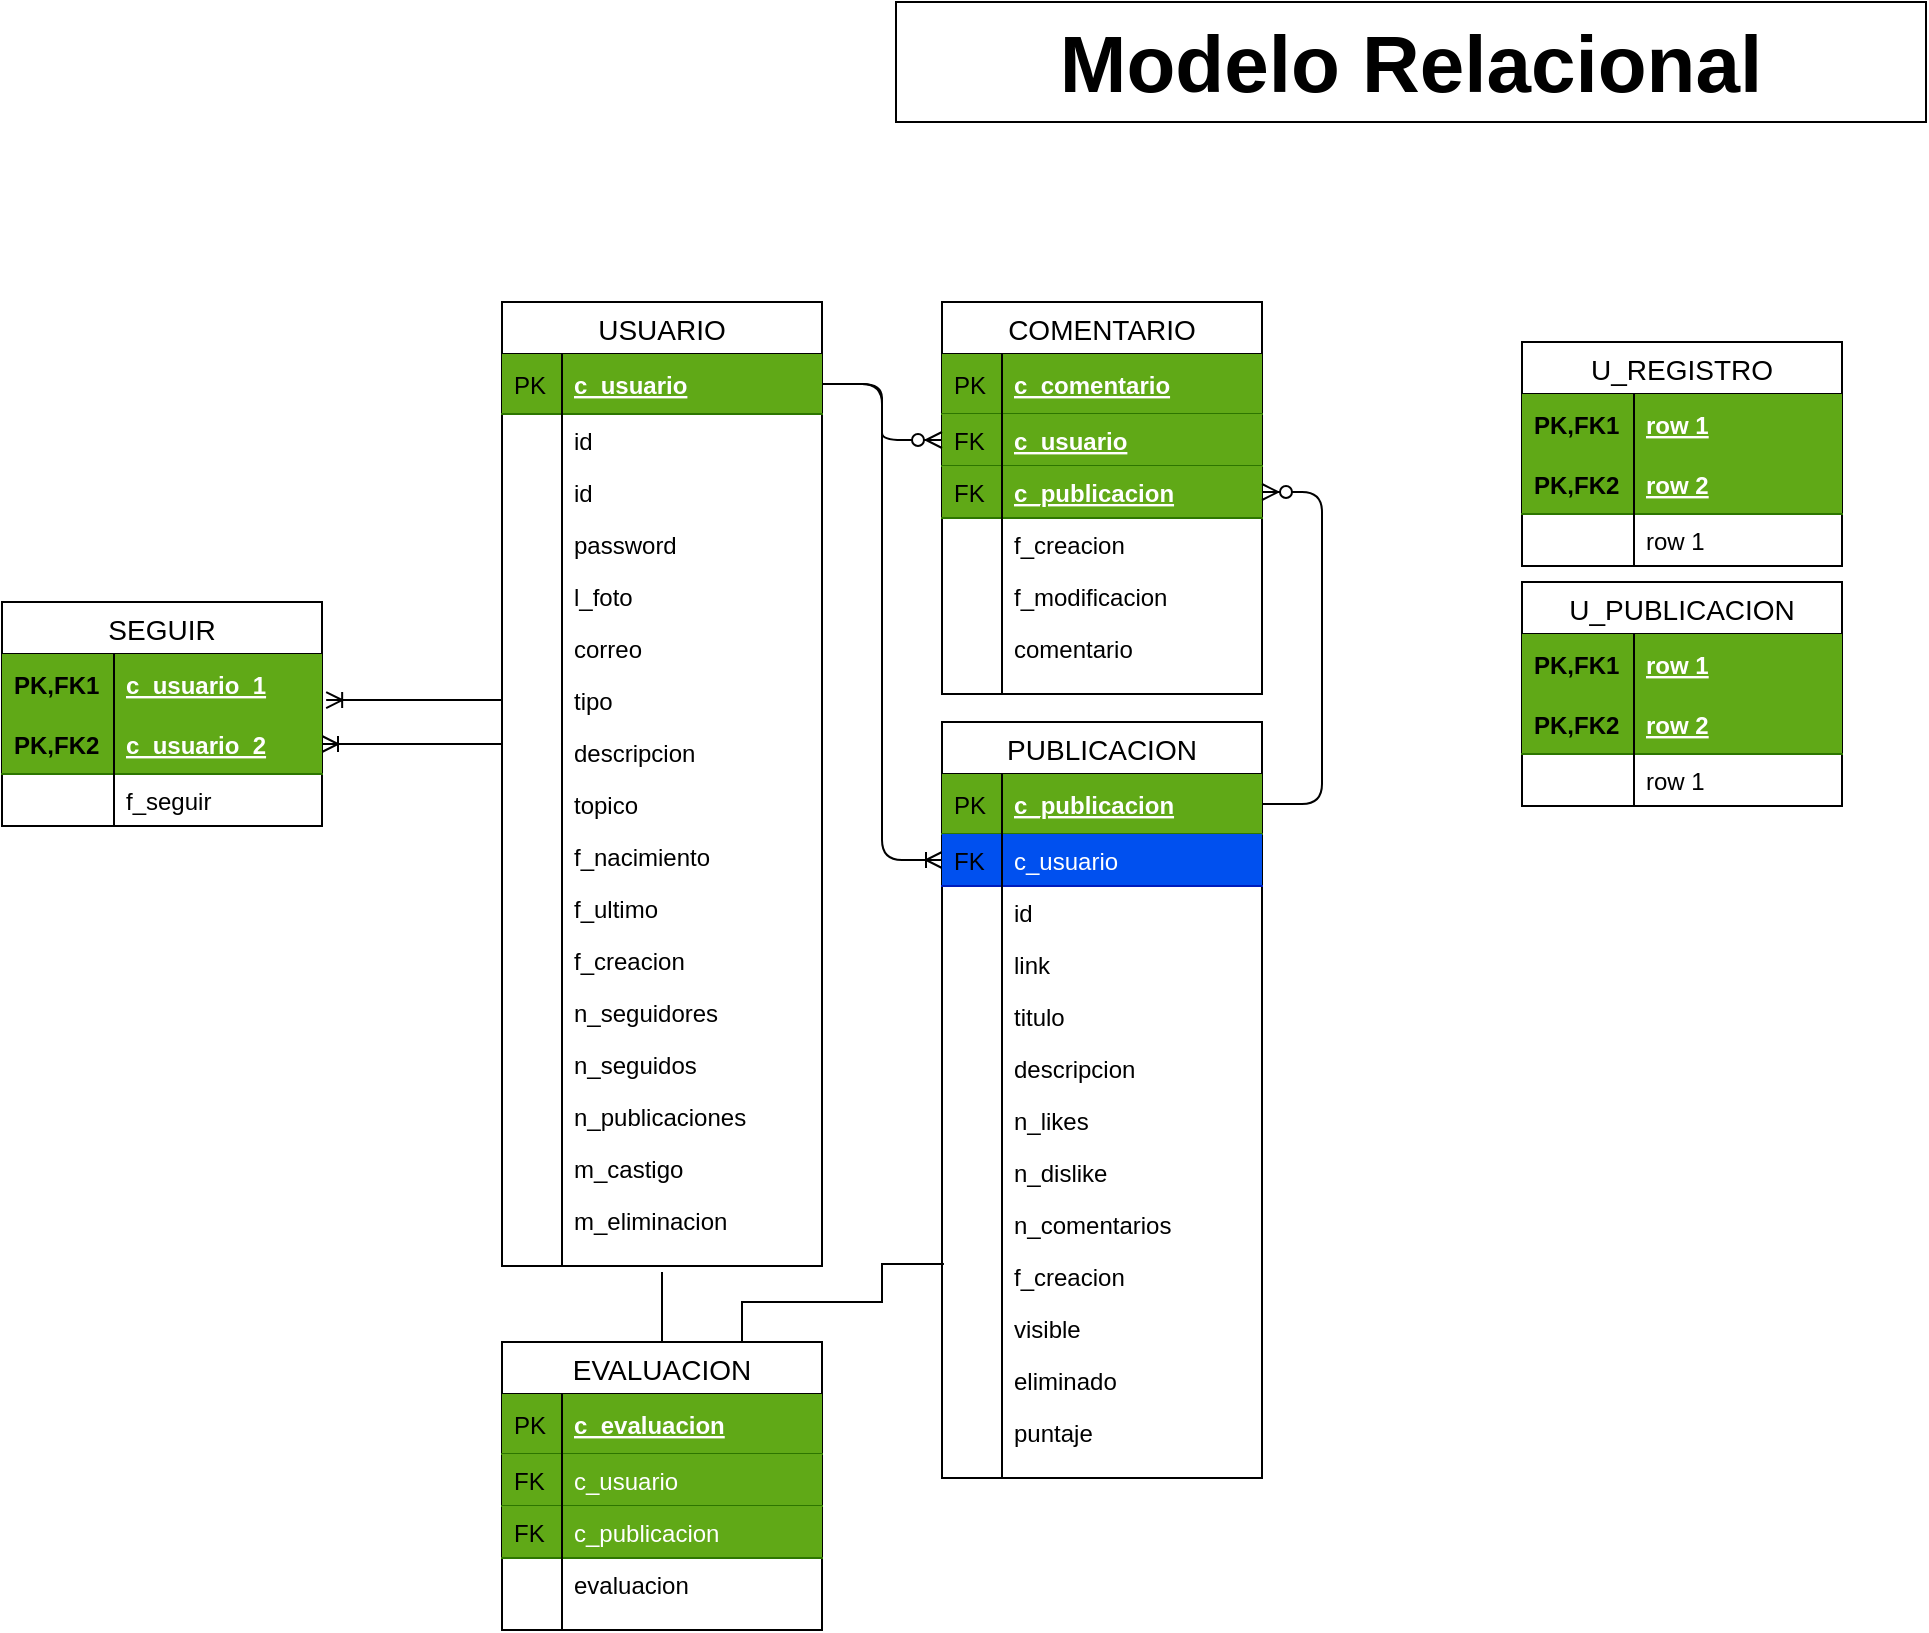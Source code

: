 <mxfile version="13.1.3">
    <diagram id="6hGFLwfOUW9BJ-s0fimq" name="Page-1">
        <mxGraphModel dx="2543" dy="725" grid="1" gridSize="10" guides="1" tooltips="1" connect="1" arrows="1" fold="1" page="1" pageScale="1" pageWidth="1169" pageHeight="827" math="0" shadow="0">
            <root>
                <mxCell id="0"/>
                <mxCell id="1" parent="0"/>
                <mxCell id="7" value="Modelo Relacional" style="rounded=0;whiteSpace=wrap;html=1;fontSize=40;fontStyle=1" vertex="1" parent="1">
                    <mxGeometry x="327" y="30" width="515" height="60" as="geometry"/>
                </mxCell>
                <mxCell id="10" value="USUARIO" style="swimlane;fontStyle=0;childLayout=stackLayout;horizontal=1;startSize=26;horizontalStack=0;resizeParent=1;resizeParentMax=0;resizeLast=0;collapsible=1;marginBottom=0;align=center;fontSize=14;" vertex="1" parent="1">
                    <mxGeometry x="130" y="180" width="160" height="482" as="geometry"/>
                </mxCell>
                <mxCell id="11" value="c_usuario" style="shape=partialRectangle;top=0;left=0;right=0;bottom=1;align=left;verticalAlign=middle;fillColor=#60a917;spacingLeft=34;spacingRight=4;overflow=hidden;rotatable=0;points=[[0,0.5],[1,0.5]];portConstraint=eastwest;dropTarget=0;fontStyle=5;fontSize=12;strokeColor=#2D7600;fontColor=#ffffff;" vertex="1" parent="10">
                    <mxGeometry y="26" width="160" height="30" as="geometry"/>
                </mxCell>
                <mxCell id="12" value="PK" style="shape=partialRectangle;top=0;left=0;bottom=0;fillColor=none;align=left;verticalAlign=middle;spacingLeft=4;spacingRight=4;overflow=hidden;rotatable=0;points=[];portConstraint=eastwest;part=1;fontSize=12;" vertex="1" connectable="0" parent="11">
                    <mxGeometry width="30" height="30" as="geometry"/>
                </mxCell>
                <mxCell id="168" value="id" style="shape=partialRectangle;top=0;left=0;right=0;bottom=0;align=left;verticalAlign=top;fillColor=none;spacingLeft=34;spacingRight=4;overflow=hidden;rotatable=0;points=[[0,0.5],[1,0.5]];portConstraint=eastwest;dropTarget=0;fontSize=12;" vertex="1" parent="10">
                    <mxGeometry y="56" width="160" height="26" as="geometry"/>
                </mxCell>
                <mxCell id="169" value="" style="shape=partialRectangle;top=0;left=0;bottom=0;fillColor=none;align=left;verticalAlign=top;spacingLeft=4;spacingRight=4;overflow=hidden;rotatable=0;points=[];portConstraint=eastwest;part=1;fontSize=12;" vertex="1" connectable="0" parent="168">
                    <mxGeometry width="30" height="26" as="geometry"/>
                </mxCell>
                <mxCell id="15" value="id" style="shape=partialRectangle;top=0;left=0;right=0;bottom=0;align=left;verticalAlign=top;fillColor=none;spacingLeft=34;spacingRight=4;overflow=hidden;rotatable=0;points=[[0,0.5],[1,0.5]];portConstraint=eastwest;dropTarget=0;fontSize=12;" vertex="1" parent="10">
                    <mxGeometry y="82" width="160" height="26" as="geometry"/>
                </mxCell>
                <mxCell id="16" value="" style="shape=partialRectangle;top=0;left=0;bottom=0;fillColor=none;align=left;verticalAlign=top;spacingLeft=4;spacingRight=4;overflow=hidden;rotatable=0;points=[];portConstraint=eastwest;part=1;fontSize=12;" vertex="1" connectable="0" parent="15">
                    <mxGeometry width="30" height="26" as="geometry"/>
                </mxCell>
                <mxCell id="29" value="password" style="shape=partialRectangle;top=0;left=0;right=0;bottom=0;align=left;verticalAlign=top;fillColor=none;spacingLeft=34;spacingRight=4;overflow=hidden;rotatable=0;points=[[0,0.5],[1,0.5]];portConstraint=eastwest;dropTarget=0;fontSize=12;" vertex="1" parent="10">
                    <mxGeometry y="108" width="160" height="26" as="geometry"/>
                </mxCell>
                <mxCell id="30" value="" style="shape=partialRectangle;top=0;left=0;bottom=0;fillColor=none;align=left;verticalAlign=top;spacingLeft=4;spacingRight=4;overflow=hidden;rotatable=0;points=[];portConstraint=eastwest;part=1;fontSize=12;" vertex="1" connectable="0" parent="29">
                    <mxGeometry width="30" height="26" as="geometry"/>
                </mxCell>
                <mxCell id="90" value="l_foto" style="shape=partialRectangle;top=0;left=0;right=0;bottom=0;align=left;verticalAlign=top;fillColor=none;spacingLeft=34;spacingRight=4;overflow=hidden;rotatable=0;points=[[0,0.5],[1,0.5]];portConstraint=eastwest;dropTarget=0;fontSize=12;" vertex="1" parent="10">
                    <mxGeometry y="134" width="160" height="26" as="geometry"/>
                </mxCell>
                <mxCell id="91" value="" style="shape=partialRectangle;top=0;left=0;bottom=0;fillColor=none;align=left;verticalAlign=top;spacingLeft=4;spacingRight=4;overflow=hidden;rotatable=0;points=[];portConstraint=eastwest;part=1;fontSize=12;" vertex="1" connectable="0" parent="90">
                    <mxGeometry width="30" height="26" as="geometry"/>
                </mxCell>
                <mxCell id="17" value="correo" style="shape=partialRectangle;top=0;left=0;right=0;bottom=0;align=left;verticalAlign=top;fillColor=none;spacingLeft=34;spacingRight=4;overflow=hidden;rotatable=0;points=[[0,0.5],[1,0.5]];portConstraint=eastwest;dropTarget=0;fontSize=12;" vertex="1" parent="10">
                    <mxGeometry y="160" width="160" height="26" as="geometry"/>
                </mxCell>
                <mxCell id="18" value="" style="shape=partialRectangle;top=0;left=0;bottom=0;fillColor=none;align=left;verticalAlign=top;spacingLeft=4;spacingRight=4;overflow=hidden;rotatable=0;points=[];portConstraint=eastwest;part=1;fontSize=12;" vertex="1" connectable="0" parent="17">
                    <mxGeometry width="30" height="26" as="geometry"/>
                </mxCell>
                <mxCell id="13" value="tipo" style="shape=partialRectangle;top=0;left=0;right=0;bottom=0;align=left;verticalAlign=top;fillColor=none;spacingLeft=34;spacingRight=4;overflow=hidden;rotatable=0;points=[[0,0.5],[1,0.5]];portConstraint=eastwest;dropTarget=0;fontSize=12;" vertex="1" parent="10">
                    <mxGeometry y="186" width="160" height="26" as="geometry"/>
                </mxCell>
                <mxCell id="14" value="" style="shape=partialRectangle;top=0;left=0;bottom=0;fillColor=none;align=left;verticalAlign=top;spacingLeft=4;spacingRight=4;overflow=hidden;rotatable=0;points=[];portConstraint=eastwest;part=1;fontSize=12;" vertex="1" connectable="0" parent="13">
                    <mxGeometry width="30" height="26" as="geometry"/>
                </mxCell>
                <mxCell id="92" value="descripcion" style="shape=partialRectangle;top=0;left=0;right=0;bottom=0;align=left;verticalAlign=top;fillColor=none;spacingLeft=34;spacingRight=4;overflow=hidden;rotatable=0;points=[[0,0.5],[1,0.5]];portConstraint=eastwest;dropTarget=0;fontSize=12;" vertex="1" parent="10">
                    <mxGeometry y="212" width="160" height="26" as="geometry"/>
                </mxCell>
                <mxCell id="93" value="" style="shape=partialRectangle;top=0;left=0;bottom=0;fillColor=none;align=left;verticalAlign=top;spacingLeft=4;spacingRight=4;overflow=hidden;rotatable=0;points=[];portConstraint=eastwest;part=1;fontSize=12;" vertex="1" connectable="0" parent="92">
                    <mxGeometry width="30" height="26" as="geometry"/>
                </mxCell>
                <mxCell id="23" value="topico" style="shape=partialRectangle;top=0;left=0;right=0;bottom=0;align=left;verticalAlign=top;fillColor=none;spacingLeft=34;spacingRight=4;overflow=hidden;rotatable=0;points=[[0,0.5],[1,0.5]];portConstraint=eastwest;dropTarget=0;fontSize=12;" vertex="1" parent="10">
                    <mxGeometry y="238" width="160" height="26" as="geometry"/>
                </mxCell>
                <mxCell id="24" value="" style="shape=partialRectangle;top=0;left=0;bottom=0;fillColor=none;align=left;verticalAlign=top;spacingLeft=4;spacingRight=4;overflow=hidden;rotatable=0;points=[];portConstraint=eastwest;part=1;fontSize=12;" vertex="1" connectable="0" parent="23">
                    <mxGeometry width="30" height="26" as="geometry"/>
                </mxCell>
                <mxCell id="166" value="f_nacimiento" style="shape=partialRectangle;top=0;left=0;right=0;bottom=0;align=left;verticalAlign=top;fillColor=none;spacingLeft=34;spacingRight=4;overflow=hidden;rotatable=0;points=[[0,0.5],[1,0.5]];portConstraint=eastwest;dropTarget=0;fontSize=12;" vertex="1" parent="10">
                    <mxGeometry y="264" width="160" height="26" as="geometry"/>
                </mxCell>
                <mxCell id="167" value="" style="shape=partialRectangle;top=0;left=0;bottom=0;fillColor=none;align=left;verticalAlign=top;spacingLeft=4;spacingRight=4;overflow=hidden;rotatable=0;points=[];portConstraint=eastwest;part=1;fontSize=12;" vertex="1" connectable="0" parent="166">
                    <mxGeometry width="30" height="26" as="geometry"/>
                </mxCell>
                <mxCell id="25" value="f_ultimo" style="shape=partialRectangle;top=0;left=0;right=0;bottom=0;align=left;verticalAlign=top;fillColor=none;spacingLeft=34;spacingRight=4;overflow=hidden;rotatable=0;points=[[0,0.5],[1,0.5]];portConstraint=eastwest;dropTarget=0;fontSize=12;" vertex="1" parent="10">
                    <mxGeometry y="290" width="160" height="26" as="geometry"/>
                </mxCell>
                <mxCell id="26" value="" style="shape=partialRectangle;top=0;left=0;bottom=0;fillColor=none;align=left;verticalAlign=top;spacingLeft=4;spacingRight=4;overflow=hidden;rotatable=0;points=[];portConstraint=eastwest;part=1;fontSize=12;" vertex="1" connectable="0" parent="25">
                    <mxGeometry width="30" height="26" as="geometry"/>
                </mxCell>
                <mxCell id="27" value="f_creacion" style="shape=partialRectangle;top=0;left=0;right=0;bottom=0;align=left;verticalAlign=top;fillColor=none;spacingLeft=34;spacingRight=4;overflow=hidden;rotatable=0;points=[[0,0.5],[1,0.5]];portConstraint=eastwest;dropTarget=0;fontSize=12;" vertex="1" parent="10">
                    <mxGeometry y="316" width="160" height="26" as="geometry"/>
                </mxCell>
                <mxCell id="28" value="" style="shape=partialRectangle;top=0;left=0;bottom=0;fillColor=none;align=left;verticalAlign=top;spacingLeft=4;spacingRight=4;overflow=hidden;rotatable=0;points=[];portConstraint=eastwest;part=1;fontSize=12;" vertex="1" connectable="0" parent="27">
                    <mxGeometry width="30" height="26" as="geometry"/>
                </mxCell>
                <mxCell id="84" value="n_seguidores" style="shape=partialRectangle;top=0;left=0;right=0;bottom=0;align=left;verticalAlign=top;fillColor=none;spacingLeft=34;spacingRight=4;overflow=hidden;rotatable=0;points=[[0,0.5],[1,0.5]];portConstraint=eastwest;dropTarget=0;fontSize=12;" vertex="1" parent="10">
                    <mxGeometry y="342" width="160" height="26" as="geometry"/>
                </mxCell>
                <mxCell id="85" value="" style="shape=partialRectangle;top=0;left=0;bottom=0;fillColor=none;align=left;verticalAlign=top;spacingLeft=4;spacingRight=4;overflow=hidden;rotatable=0;points=[];portConstraint=eastwest;part=1;fontSize=12;" vertex="1" connectable="0" parent="84">
                    <mxGeometry width="30" height="26" as="geometry"/>
                </mxCell>
                <mxCell id="86" value="n_seguidos" style="shape=partialRectangle;top=0;left=0;right=0;bottom=0;align=left;verticalAlign=top;fillColor=none;spacingLeft=34;spacingRight=4;overflow=hidden;rotatable=0;points=[[0,0.5],[1,0.5]];portConstraint=eastwest;dropTarget=0;fontSize=12;" vertex="1" parent="10">
                    <mxGeometry y="368" width="160" height="26" as="geometry"/>
                </mxCell>
                <mxCell id="87" value="" style="shape=partialRectangle;top=0;left=0;bottom=0;fillColor=none;align=left;verticalAlign=top;spacingLeft=4;spacingRight=4;overflow=hidden;rotatable=0;points=[];portConstraint=eastwest;part=1;fontSize=12;" vertex="1" connectable="0" parent="86">
                    <mxGeometry width="30" height="26" as="geometry"/>
                </mxCell>
                <mxCell id="88" value="n_publicaciones" style="shape=partialRectangle;top=0;left=0;right=0;bottom=0;align=left;verticalAlign=top;fillColor=none;spacingLeft=34;spacingRight=4;overflow=hidden;rotatable=0;points=[[0,0.5],[1,0.5]];portConstraint=eastwest;dropTarget=0;fontSize=12;" vertex="1" parent="10">
                    <mxGeometry y="394" width="160" height="26" as="geometry"/>
                </mxCell>
                <mxCell id="89" value="" style="shape=partialRectangle;top=0;left=0;bottom=0;fillColor=none;align=left;verticalAlign=top;spacingLeft=4;spacingRight=4;overflow=hidden;rotatable=0;points=[];portConstraint=eastwest;part=1;fontSize=12;" vertex="1" connectable="0" parent="88">
                    <mxGeometry width="30" height="26" as="geometry"/>
                </mxCell>
                <mxCell id="155" value="m_castigo" style="shape=partialRectangle;top=0;left=0;right=0;bottom=0;align=left;verticalAlign=top;fillColor=none;spacingLeft=34;spacingRight=4;overflow=hidden;rotatable=0;points=[[0,0.5],[1,0.5]];portConstraint=eastwest;dropTarget=0;fontSize=12;" vertex="1" parent="10">
                    <mxGeometry y="420" width="160" height="26" as="geometry"/>
                </mxCell>
                <mxCell id="156" value="" style="shape=partialRectangle;top=0;left=0;bottom=0;fillColor=none;align=left;verticalAlign=top;spacingLeft=4;spacingRight=4;overflow=hidden;rotatable=0;points=[];portConstraint=eastwest;part=1;fontSize=12;" vertex="1" connectable="0" parent="155">
                    <mxGeometry width="30" height="26" as="geometry"/>
                </mxCell>
                <mxCell id="172" value="m_eliminacion" style="shape=partialRectangle;top=0;left=0;right=0;bottom=0;align=left;verticalAlign=top;fillColor=none;spacingLeft=34;spacingRight=4;overflow=hidden;rotatable=0;points=[[0,0.5],[1,0.5]];portConstraint=eastwest;dropTarget=0;fontSize=12;" vertex="1" parent="10">
                    <mxGeometry y="446" width="160" height="26" as="geometry"/>
                </mxCell>
                <mxCell id="173" value="" style="shape=partialRectangle;top=0;left=0;bottom=0;fillColor=none;align=left;verticalAlign=top;spacingLeft=4;spacingRight=4;overflow=hidden;rotatable=0;points=[];portConstraint=eastwest;part=1;fontSize=12;" vertex="1" connectable="0" parent="172">
                    <mxGeometry width="30" height="26" as="geometry"/>
                </mxCell>
                <mxCell id="19" value="" style="shape=partialRectangle;top=0;left=0;right=0;bottom=0;align=left;verticalAlign=top;fillColor=none;spacingLeft=34;spacingRight=4;overflow=hidden;rotatable=0;points=[[0,0.5],[1,0.5]];portConstraint=eastwest;dropTarget=0;fontSize=12;" vertex="1" parent="10">
                    <mxGeometry y="472" width="160" height="10" as="geometry"/>
                </mxCell>
                <mxCell id="20" value="" style="shape=partialRectangle;top=0;left=0;bottom=0;fillColor=none;align=left;verticalAlign=top;spacingLeft=4;spacingRight=4;overflow=hidden;rotatable=0;points=[];portConstraint=eastwest;part=1;fontSize=12;" vertex="1" connectable="0" parent="19">
                    <mxGeometry width="30" height="10" as="geometry"/>
                </mxCell>
                <mxCell id="119" value="" style="edgeStyle=entityRelationEdgeStyle;fontSize=12;html=1;endArrow=ERoneToMany;exitX=1;exitY=0.5;exitDx=0;exitDy=0;entryX=0;entryY=0.5;entryDx=0;entryDy=0;" edge="1" parent="1" source="11" target="96">
                    <mxGeometry width="100" height="100" relative="1" as="geometry">
                        <mxPoint x="290" y="210" as="sourcePoint"/>
                        <mxPoint x="390" y="110" as="targetPoint"/>
                    </mxGeometry>
                </mxCell>
                <mxCell id="98" value="COMENTARIO" style="swimlane;fontStyle=0;childLayout=stackLayout;horizontal=1;startSize=26;horizontalStack=0;resizeParent=1;resizeParentMax=0;resizeLast=0;collapsible=1;marginBottom=0;align=center;fontSize=14;" vertex="1" parent="1">
                    <mxGeometry x="350" y="180" width="160" height="196" as="geometry"/>
                </mxCell>
                <mxCell id="99" value="c_comentario" style="shape=partialRectangle;top=0;left=0;right=0;bottom=1;align=left;verticalAlign=middle;fillColor=#60a917;spacingLeft=34;spacingRight=4;overflow=hidden;rotatable=0;points=[[0,0.5],[1,0.5]];portConstraint=eastwest;dropTarget=0;fontStyle=5;fontSize=12;strokeColor=#2D7600;fontColor=#ffffff;" vertex="1" parent="98">
                    <mxGeometry y="26" width="160" height="30" as="geometry"/>
                </mxCell>
                <mxCell id="100" value="PK" style="shape=partialRectangle;top=0;left=0;bottom=0;fillColor=none;align=left;verticalAlign=middle;spacingLeft=4;spacingRight=4;overflow=hidden;rotatable=0;points=[];portConstraint=eastwest;part=1;fontSize=12;" vertex="1" connectable="0" parent="99">
                    <mxGeometry width="30" height="30" as="geometry"/>
                </mxCell>
                <mxCell id="115" value="c_usuario" style="shape=partialRectangle;top=0;left=0;right=0;bottom=1;align=left;verticalAlign=top;fillColor=#60a917;spacingLeft=34;spacingRight=4;overflow=hidden;rotatable=0;points=[[0,0.5],[1,0.5]];portConstraint=eastwest;dropTarget=0;fontSize=12;fontStyle=5;strokeColor=#2D7600;fontColor=#ffffff;" vertex="1" parent="98">
                    <mxGeometry y="56" width="160" height="26" as="geometry"/>
                </mxCell>
                <mxCell id="116" value="FK" style="shape=partialRectangle;top=0;left=0;bottom=0;fillColor=none;align=left;verticalAlign=top;spacingLeft=4;spacingRight=4;overflow=hidden;rotatable=0;points=[];portConstraint=eastwest;part=1;fontSize=12;" vertex="1" connectable="0" parent="115">
                    <mxGeometry width="30" height="26" as="geometry"/>
                </mxCell>
                <mxCell id="117" value="c_publicacion" style="shape=partialRectangle;top=0;left=0;right=0;bottom=1;align=left;verticalAlign=top;fillColor=#60a917;spacingLeft=34;spacingRight=4;overflow=hidden;rotatable=0;points=[[0,0.5],[1,0.5]];portConstraint=eastwest;dropTarget=0;fontSize=12;fontStyle=5;strokeColor=#2D7600;fontColor=#ffffff;" vertex="1" parent="98">
                    <mxGeometry y="82" width="160" height="26" as="geometry"/>
                </mxCell>
                <mxCell id="118" value="FK" style="shape=partialRectangle;top=0;left=0;bottom=0;fillColor=none;align=left;verticalAlign=top;spacingLeft=4;spacingRight=4;overflow=hidden;rotatable=0;points=[];portConstraint=eastwest;part=1;fontSize=12;" vertex="1" connectable="0" parent="117">
                    <mxGeometry width="30" height="26" as="geometry"/>
                </mxCell>
                <mxCell id="101" value="f_creacion" style="shape=partialRectangle;top=0;left=0;right=0;bottom=0;align=left;verticalAlign=top;fillColor=none;spacingLeft=34;spacingRight=4;overflow=hidden;rotatable=0;points=[[0,0.5],[1,0.5]];portConstraint=eastwest;dropTarget=0;fontSize=12;" vertex="1" parent="98">
                    <mxGeometry y="108" width="160" height="26" as="geometry"/>
                </mxCell>
                <mxCell id="102" value="" style="shape=partialRectangle;top=0;left=0;bottom=0;fillColor=none;align=left;verticalAlign=top;spacingLeft=4;spacingRight=4;overflow=hidden;rotatable=0;points=[];portConstraint=eastwest;part=1;fontSize=12;" vertex="1" connectable="0" parent="101">
                    <mxGeometry width="30" height="26" as="geometry"/>
                </mxCell>
                <mxCell id="105" value="f_modificacion" style="shape=partialRectangle;top=0;left=0;right=0;bottom=0;align=left;verticalAlign=top;fillColor=none;spacingLeft=34;spacingRight=4;overflow=hidden;rotatable=0;points=[[0,0.5],[1,0.5]];portConstraint=eastwest;dropTarget=0;fontSize=12;" vertex="1" parent="98">
                    <mxGeometry y="134" width="160" height="26" as="geometry"/>
                </mxCell>
                <mxCell id="106" value="" style="shape=partialRectangle;top=0;left=0;bottom=0;fillColor=none;align=left;verticalAlign=top;spacingLeft=4;spacingRight=4;overflow=hidden;rotatable=0;points=[];portConstraint=eastwest;part=1;fontSize=12;" vertex="1" connectable="0" parent="105">
                    <mxGeometry width="30" height="26" as="geometry"/>
                </mxCell>
                <mxCell id="103" value="comentario" style="shape=partialRectangle;top=0;left=0;right=0;bottom=0;align=left;verticalAlign=top;fillColor=none;spacingLeft=34;spacingRight=4;overflow=hidden;rotatable=0;points=[[0,0.5],[1,0.5]];portConstraint=eastwest;dropTarget=0;fontSize=12;" vertex="1" parent="98">
                    <mxGeometry y="160" width="160" height="26" as="geometry"/>
                </mxCell>
                <mxCell id="104" value="" style="shape=partialRectangle;top=0;left=0;bottom=0;fillColor=none;align=left;verticalAlign=top;spacingLeft=4;spacingRight=4;overflow=hidden;rotatable=0;points=[];portConstraint=eastwest;part=1;fontSize=12;" vertex="1" connectable="0" parent="103">
                    <mxGeometry width="30" height="26" as="geometry"/>
                </mxCell>
                <mxCell id="107" value="" style="shape=partialRectangle;top=0;left=0;right=0;bottom=0;align=left;verticalAlign=top;fillColor=none;spacingLeft=34;spacingRight=4;overflow=hidden;rotatable=0;points=[[0,0.5],[1,0.5]];portConstraint=eastwest;dropTarget=0;fontSize=12;" vertex="1" parent="98">
                    <mxGeometry y="186" width="160" height="10" as="geometry"/>
                </mxCell>
                <mxCell id="108" value="" style="shape=partialRectangle;top=0;left=0;bottom=0;fillColor=none;align=left;verticalAlign=top;spacingLeft=4;spacingRight=4;overflow=hidden;rotatable=0;points=[];portConstraint=eastwest;part=1;fontSize=12;" vertex="1" connectable="0" parent="107">
                    <mxGeometry width="30" height="10" as="geometry"/>
                </mxCell>
                <mxCell id="59" value="PUBLICACION" style="swimlane;fontStyle=0;childLayout=stackLayout;horizontal=1;startSize=26;horizontalStack=0;resizeParent=1;resizeParentMax=0;resizeLast=0;collapsible=1;marginBottom=0;align=center;fontSize=14;" vertex="1" parent="1">
                    <mxGeometry x="350" y="390" width="160" height="378" as="geometry"/>
                </mxCell>
                <mxCell id="60" value="c_publicacion" style="shape=partialRectangle;top=0;left=0;right=0;bottom=1;align=left;verticalAlign=middle;fillColor=#60a917;spacingLeft=34;spacingRight=4;overflow=hidden;rotatable=0;points=[[0,0.5],[1,0.5]];portConstraint=eastwest;dropTarget=0;fontStyle=5;fontSize=12;strokeColor=#2D7600;fontColor=#ffffff;" vertex="1" parent="59">
                    <mxGeometry y="26" width="160" height="30" as="geometry"/>
                </mxCell>
                <mxCell id="61" value="PK" style="shape=partialRectangle;top=0;left=0;bottom=0;fillColor=none;align=left;verticalAlign=middle;spacingLeft=4;spacingRight=4;overflow=hidden;rotatable=0;points=[];portConstraint=eastwest;part=1;fontSize=12;" vertex="1" connectable="0" parent="60">
                    <mxGeometry width="30" height="30" as="geometry"/>
                </mxCell>
                <mxCell id="96" value="c_usuario" style="shape=partialRectangle;top=0;left=0;right=0;bottom=1;align=left;verticalAlign=top;fillColor=#0050ef;spacingLeft=34;spacingRight=4;overflow=hidden;rotatable=0;points=[[0,0.5],[1,0.5]];portConstraint=eastwest;dropTarget=0;fontSize=12;strokeColor=#001DBC;fontColor=#ffffff;" vertex="1" parent="59">
                    <mxGeometry y="56" width="160" height="26" as="geometry"/>
                </mxCell>
                <mxCell id="97" value="FK" style="shape=partialRectangle;top=0;left=0;bottom=0;fillColor=none;align=left;verticalAlign=top;spacingLeft=4;spacingRight=4;overflow=hidden;rotatable=0;points=[];portConstraint=eastwest;part=1;fontSize=12;" vertex="1" connectable="0" parent="96">
                    <mxGeometry width="30" height="26" as="geometry"/>
                </mxCell>
                <mxCell id="62" value="id" style="shape=partialRectangle;top=0;left=0;right=0;bottom=0;align=left;verticalAlign=top;fillColor=none;spacingLeft=34;spacingRight=4;overflow=hidden;rotatable=0;points=[[0,0.5],[1,0.5]];portConstraint=eastwest;dropTarget=0;fontSize=12;" vertex="1" parent="59">
                    <mxGeometry y="82" width="160" height="26" as="geometry"/>
                </mxCell>
                <mxCell id="63" value="" style="shape=partialRectangle;top=0;left=0;bottom=0;fillColor=none;align=left;verticalAlign=top;spacingLeft=4;spacingRight=4;overflow=hidden;rotatable=0;points=[];portConstraint=eastwest;part=1;fontSize=12;" vertex="1" connectable="0" parent="62">
                    <mxGeometry width="30" height="26" as="geometry"/>
                </mxCell>
                <mxCell id="72" value="link" style="shape=partialRectangle;top=0;left=0;right=0;bottom=0;align=left;verticalAlign=top;fillColor=none;spacingLeft=34;spacingRight=4;overflow=hidden;rotatable=0;points=[[0,0.5],[1,0.5]];portConstraint=eastwest;dropTarget=0;fontSize=12;" vertex="1" parent="59">
                    <mxGeometry y="108" width="160" height="26" as="geometry"/>
                </mxCell>
                <mxCell id="73" value="" style="shape=partialRectangle;top=0;left=0;bottom=0;fillColor=none;align=left;verticalAlign=top;spacingLeft=4;spacingRight=4;overflow=hidden;rotatable=0;points=[];portConstraint=eastwest;part=1;fontSize=12;" vertex="1" connectable="0" parent="72">
                    <mxGeometry width="30" height="26" as="geometry"/>
                </mxCell>
                <mxCell id="70" value="titulo" style="shape=partialRectangle;top=0;left=0;right=0;bottom=0;align=left;verticalAlign=top;fillColor=none;spacingLeft=34;spacingRight=4;overflow=hidden;rotatable=0;points=[[0,0.5],[1,0.5]];portConstraint=eastwest;dropTarget=0;fontSize=12;" vertex="1" parent="59">
                    <mxGeometry y="134" width="160" height="26" as="geometry"/>
                </mxCell>
                <mxCell id="71" value="" style="shape=partialRectangle;top=0;left=0;bottom=0;fillColor=none;align=left;verticalAlign=top;spacingLeft=4;spacingRight=4;overflow=hidden;rotatable=0;points=[];portConstraint=eastwest;part=1;fontSize=12;" vertex="1" connectable="0" parent="70">
                    <mxGeometry width="30" height="26" as="geometry"/>
                </mxCell>
                <mxCell id="64" value="descripcion" style="shape=partialRectangle;top=0;left=0;right=0;bottom=0;align=left;verticalAlign=top;fillColor=none;spacingLeft=34;spacingRight=4;overflow=hidden;rotatable=0;points=[[0,0.5],[1,0.5]];portConstraint=eastwest;dropTarget=0;fontSize=12;" vertex="1" parent="59">
                    <mxGeometry y="160" width="160" height="26" as="geometry"/>
                </mxCell>
                <mxCell id="65" value="" style="shape=partialRectangle;top=0;left=0;bottom=0;fillColor=none;align=left;verticalAlign=top;spacingLeft=4;spacingRight=4;overflow=hidden;rotatable=0;points=[];portConstraint=eastwest;part=1;fontSize=12;" vertex="1" connectable="0" parent="64">
                    <mxGeometry width="30" height="26" as="geometry"/>
                </mxCell>
                <mxCell id="74" value="n_likes" style="shape=partialRectangle;top=0;left=0;right=0;bottom=0;align=left;verticalAlign=top;fillColor=none;spacingLeft=34;spacingRight=4;overflow=hidden;rotatable=0;points=[[0,0.5],[1,0.5]];portConstraint=eastwest;dropTarget=0;fontSize=12;" vertex="1" parent="59">
                    <mxGeometry y="186" width="160" height="26" as="geometry"/>
                </mxCell>
                <mxCell id="75" value="" style="shape=partialRectangle;top=0;left=0;bottom=0;fillColor=none;align=left;verticalAlign=top;spacingLeft=4;spacingRight=4;overflow=hidden;rotatable=0;points=[];portConstraint=eastwest;part=1;fontSize=12;" vertex="1" connectable="0" parent="74">
                    <mxGeometry width="30" height="26" as="geometry"/>
                </mxCell>
                <mxCell id="76" value="n_dislike" style="shape=partialRectangle;top=0;left=0;right=0;bottom=0;align=left;verticalAlign=top;fillColor=none;spacingLeft=34;spacingRight=4;overflow=hidden;rotatable=0;points=[[0,0.5],[1,0.5]];portConstraint=eastwest;dropTarget=0;fontSize=12;" vertex="1" parent="59">
                    <mxGeometry y="212" width="160" height="26" as="geometry"/>
                </mxCell>
                <mxCell id="77" value="" style="shape=partialRectangle;top=0;left=0;bottom=0;fillColor=none;align=left;verticalAlign=top;spacingLeft=4;spacingRight=4;overflow=hidden;rotatable=0;points=[];portConstraint=eastwest;part=1;fontSize=12;" vertex="1" connectable="0" parent="76">
                    <mxGeometry width="30" height="26" as="geometry"/>
                </mxCell>
                <mxCell id="94" value="n_comentarios" style="shape=partialRectangle;top=0;left=0;right=0;bottom=0;align=left;verticalAlign=top;fillColor=none;spacingLeft=34;spacingRight=4;overflow=hidden;rotatable=0;points=[[0,0.5],[1,0.5]];portConstraint=eastwest;dropTarget=0;fontSize=12;" vertex="1" parent="59">
                    <mxGeometry y="238" width="160" height="26" as="geometry"/>
                </mxCell>
                <mxCell id="95" value="" style="shape=partialRectangle;top=0;left=0;bottom=0;fillColor=none;align=left;verticalAlign=top;spacingLeft=4;spacingRight=4;overflow=hidden;rotatable=0;points=[];portConstraint=eastwest;part=1;fontSize=12;" vertex="1" connectable="0" parent="94">
                    <mxGeometry width="30" height="26" as="geometry"/>
                </mxCell>
                <mxCell id="66" value="f_creacion" style="shape=partialRectangle;top=0;left=0;right=0;bottom=0;align=left;verticalAlign=top;fillColor=none;spacingLeft=34;spacingRight=4;overflow=hidden;rotatable=0;points=[[0,0.5],[1,0.5]];portConstraint=eastwest;dropTarget=0;fontSize=12;" vertex="1" parent="59">
                    <mxGeometry y="264" width="160" height="26" as="geometry"/>
                </mxCell>
                <mxCell id="67" value="" style="shape=partialRectangle;top=0;left=0;bottom=0;fillColor=none;align=left;verticalAlign=top;spacingLeft=4;spacingRight=4;overflow=hidden;rotatable=0;points=[];portConstraint=eastwest;part=1;fontSize=12;" vertex="1" connectable="0" parent="66">
                    <mxGeometry width="30" height="26" as="geometry"/>
                </mxCell>
                <mxCell id="78" value="visible" style="shape=partialRectangle;top=0;left=0;right=0;bottom=0;align=left;verticalAlign=top;fillColor=none;spacingLeft=34;spacingRight=4;overflow=hidden;rotatable=0;points=[[0,0.5],[1,0.5]];portConstraint=eastwest;dropTarget=0;fontSize=12;" vertex="1" parent="59">
                    <mxGeometry y="290" width="160" height="26" as="geometry"/>
                </mxCell>
                <mxCell id="79" value="" style="shape=partialRectangle;top=0;left=0;bottom=0;fillColor=none;align=left;verticalAlign=top;spacingLeft=4;spacingRight=4;overflow=hidden;rotatable=0;points=[];portConstraint=eastwest;part=1;fontSize=12;" vertex="1" connectable="0" parent="78">
                    <mxGeometry width="30" height="26" as="geometry"/>
                </mxCell>
                <mxCell id="109" value="eliminado" style="shape=partialRectangle;top=0;left=0;right=0;bottom=0;align=left;verticalAlign=top;fillColor=none;spacingLeft=34;spacingRight=4;overflow=hidden;rotatable=0;points=[[0,0.5],[1,0.5]];portConstraint=eastwest;dropTarget=0;fontSize=12;" vertex="1" parent="59">
                    <mxGeometry y="316" width="160" height="26" as="geometry"/>
                </mxCell>
                <mxCell id="110" value="" style="shape=partialRectangle;top=0;left=0;bottom=0;fillColor=none;align=left;verticalAlign=top;spacingLeft=4;spacingRight=4;overflow=hidden;rotatable=0;points=[];portConstraint=eastwest;part=1;fontSize=12;" vertex="1" connectable="0" parent="109">
                    <mxGeometry width="30" height="26" as="geometry"/>
                </mxCell>
                <mxCell id="80" value="puntaje" style="shape=partialRectangle;top=0;left=0;right=0;bottom=0;align=left;verticalAlign=top;fillColor=none;spacingLeft=34;spacingRight=4;overflow=hidden;rotatable=0;points=[[0,0.5],[1,0.5]];portConstraint=eastwest;dropTarget=0;fontSize=12;" vertex="1" parent="59">
                    <mxGeometry y="342" width="160" height="26" as="geometry"/>
                </mxCell>
                <mxCell id="81" value="" style="shape=partialRectangle;top=0;left=0;bottom=0;fillColor=none;align=left;verticalAlign=top;spacingLeft=4;spacingRight=4;overflow=hidden;rotatable=0;points=[];portConstraint=eastwest;part=1;fontSize=12;" vertex="1" connectable="0" parent="80">
                    <mxGeometry width="30" height="26" as="geometry"/>
                </mxCell>
                <mxCell id="68" value="" style="shape=partialRectangle;top=0;left=0;right=0;bottom=0;align=left;verticalAlign=top;fillColor=none;spacingLeft=34;spacingRight=4;overflow=hidden;rotatable=0;points=[[0,0.5],[1,0.5]];portConstraint=eastwest;dropTarget=0;fontSize=12;" vertex="1" parent="59">
                    <mxGeometry y="368" width="160" height="10" as="geometry"/>
                </mxCell>
                <mxCell id="69" value="" style="shape=partialRectangle;top=0;left=0;bottom=0;fillColor=none;align=left;verticalAlign=top;spacingLeft=4;spacingRight=4;overflow=hidden;rotatable=0;points=[];portConstraint=eastwest;part=1;fontSize=12;" vertex="1" connectable="0" parent="68">
                    <mxGeometry width="30" height="10" as="geometry"/>
                </mxCell>
                <mxCell id="122" value="" style="edgeStyle=entityRelationEdgeStyle;fontSize=12;html=1;endArrow=ERzeroToMany;endFill=1;exitX=1;exitY=0.5;exitDx=0;exitDy=0;entryX=0;entryY=0.5;entryDx=0;entryDy=0;" edge="1" parent="1" source="11" target="115">
                    <mxGeometry width="100" height="100" relative="1" as="geometry">
                        <mxPoint x="720" y="400" as="sourcePoint"/>
                        <mxPoint x="820" y="300" as="targetPoint"/>
                    </mxGeometry>
                </mxCell>
                <mxCell id="123" value="" style="edgeStyle=entityRelationEdgeStyle;fontSize=12;html=1;endArrow=ERzeroToMany;endFill=1;entryX=1;entryY=0.5;entryDx=0;entryDy=0;exitX=1;exitY=0.5;exitDx=0;exitDy=0;jumpStyle=none;strokeWidth=1;" edge="1" parent="1" source="60" target="117">
                    <mxGeometry width="100" height="100" relative="1" as="geometry">
                        <mxPoint x="660" y="440" as="sourcePoint"/>
                        <mxPoint x="760" y="340" as="targetPoint"/>
                    </mxGeometry>
                </mxCell>
                <mxCell id="157" value="" style="endArrow=ERoneToMany;html=1;rounded=0;strokeWidth=1;fontSize=40;entryX=1;entryY=0.5;entryDx=0;entryDy=0;endFill=0;" edge="1" parent="1" target="145">
                    <mxGeometry relative="1" as="geometry">
                        <mxPoint x="130" y="401" as="sourcePoint"/>
                        <mxPoint x="140" y="231" as="targetPoint"/>
                    </mxGeometry>
                </mxCell>
                <mxCell id="170" value="" style="endArrow=ERoneToMany;html=1;rounded=0;strokeWidth=1;fontSize=40;exitX=0;exitY=0.5;exitDx=0;exitDy=0;endFill=0;entryX=1.013;entryY=0.767;entryDx=0;entryDy=0;entryPerimeter=0;" edge="1" parent="1" source="13" target="143">
                    <mxGeometry relative="1" as="geometry">
                        <mxPoint x="40" y="371" as="sourcePoint"/>
                        <mxPoint x="50" y="260" as="targetPoint"/>
                    </mxGeometry>
                </mxCell>
                <mxCell id="142" value="SEGUIR" style="swimlane;fontStyle=0;childLayout=stackLayout;horizontal=1;startSize=26;horizontalStack=0;resizeParent=1;resizeParentMax=0;resizeLast=0;collapsible=1;marginBottom=0;align=center;fontSize=14;" vertex="1" parent="1">
                    <mxGeometry x="-120" y="330" width="160" height="112" as="geometry"/>
                </mxCell>
                <mxCell id="143" value="c_usuario_1" style="shape=partialRectangle;top=0;left=0;right=0;bottom=0;align=left;verticalAlign=middle;fillColor=#60a917;spacingLeft=60;spacingRight=4;overflow=hidden;rotatable=0;points=[[0,0.5],[1,0.5]];portConstraint=eastwest;dropTarget=0;fontStyle=5;fontSize=12;strokeColor=#2D7600;fontColor=#ffffff;" vertex="1" parent="142">
                    <mxGeometry y="26" width="160" height="30" as="geometry"/>
                </mxCell>
                <mxCell id="144" value="PK,FK1" style="shape=partialRectangle;fontStyle=1;top=0;left=0;bottom=0;fillColor=none;align=left;verticalAlign=middle;spacingLeft=4;spacingRight=4;overflow=hidden;rotatable=0;points=[];portConstraint=eastwest;part=1;fontSize=12;" vertex="1" connectable="0" parent="143">
                    <mxGeometry width="56" height="30" as="geometry"/>
                </mxCell>
                <mxCell id="145" value="c_usuario_2" style="shape=partialRectangle;top=0;left=0;right=0;bottom=1;align=left;verticalAlign=middle;fillColor=#60a917;spacingLeft=60;spacingRight=4;overflow=hidden;rotatable=0;points=[[0,0.5],[1,0.5]];portConstraint=eastwest;dropTarget=0;fontStyle=5;fontSize=12;strokeColor=#2D7600;fontColor=#ffffff;" vertex="1" parent="142">
                    <mxGeometry y="56" width="160" height="30" as="geometry"/>
                </mxCell>
                <mxCell id="146" value="PK,FK2" style="shape=partialRectangle;fontStyle=1;top=0;left=0;bottom=0;fillColor=none;align=left;verticalAlign=middle;spacingLeft=4;spacingRight=4;overflow=hidden;rotatable=0;points=[];portConstraint=eastwest;part=1;fontSize=12;" vertex="1" connectable="0" parent="145">
                    <mxGeometry width="56" height="30" as="geometry"/>
                </mxCell>
                <mxCell id="147" value="f_seguir" style="shape=partialRectangle;top=0;left=0;right=0;bottom=0;align=left;verticalAlign=top;fillColor=none;spacingLeft=60;spacingRight=4;overflow=hidden;rotatable=0;points=[[0,0.5],[1,0.5]];portConstraint=eastwest;dropTarget=0;fontSize=12;" vertex="1" parent="142">
                    <mxGeometry y="86" width="160" height="26" as="geometry"/>
                </mxCell>
                <mxCell id="148" value="" style="shape=partialRectangle;top=0;left=0;bottom=0;fillColor=none;align=left;verticalAlign=top;spacingLeft=4;spacingRight=4;overflow=hidden;rotatable=0;points=[];portConstraint=eastwest;part=1;fontSize=12;" vertex="1" connectable="0" parent="147">
                    <mxGeometry width="56" height="26" as="geometry"/>
                </mxCell>
                <mxCell id="159" value="U_REGISTRO" style="swimlane;fontStyle=0;childLayout=stackLayout;horizontal=1;startSize=26;horizontalStack=0;resizeParent=1;resizeParentMax=0;resizeLast=0;collapsible=1;marginBottom=0;align=center;fontSize=14;" vertex="1" parent="1">
                    <mxGeometry x="640" y="200" width="160" height="112" as="geometry"/>
                </mxCell>
                <mxCell id="160" value="row 1" style="shape=partialRectangle;top=0;left=0;right=0;bottom=0;align=left;verticalAlign=middle;fillColor=#60a917;spacingLeft=60;spacingRight=4;overflow=hidden;rotatable=0;points=[[0,0.5],[1,0.5]];portConstraint=eastwest;dropTarget=0;fontStyle=5;fontSize=12;strokeColor=#2D7600;fontColor=#ffffff;" vertex="1" parent="159">
                    <mxGeometry y="26" width="160" height="30" as="geometry"/>
                </mxCell>
                <mxCell id="161" value="PK,FK1" style="shape=partialRectangle;fontStyle=1;top=0;left=0;bottom=0;fillColor=none;align=left;verticalAlign=middle;spacingLeft=4;spacingRight=4;overflow=hidden;rotatable=0;points=[];portConstraint=eastwest;part=1;fontSize=12;" vertex="1" connectable="0" parent="160">
                    <mxGeometry width="56" height="30" as="geometry"/>
                </mxCell>
                <mxCell id="162" value="row 2" style="shape=partialRectangle;top=0;left=0;right=0;bottom=1;align=left;verticalAlign=middle;fillColor=#60a917;spacingLeft=60;spacingRight=4;overflow=hidden;rotatable=0;points=[[0,0.5],[1,0.5]];portConstraint=eastwest;dropTarget=0;fontStyle=5;fontSize=12;strokeColor=#2D7600;fontColor=#ffffff;" vertex="1" parent="159">
                    <mxGeometry y="56" width="160" height="30" as="geometry"/>
                </mxCell>
                <mxCell id="163" value="PK,FK2" style="shape=partialRectangle;fontStyle=1;top=0;left=0;bottom=0;fillColor=none;align=left;verticalAlign=middle;spacingLeft=4;spacingRight=4;overflow=hidden;rotatable=0;points=[];portConstraint=eastwest;part=1;fontSize=12;" vertex="1" connectable="0" parent="162">
                    <mxGeometry width="56" height="30" as="geometry"/>
                </mxCell>
                <mxCell id="164" value="row 1" style="shape=partialRectangle;top=0;left=0;right=0;bottom=0;align=left;verticalAlign=top;fillColor=none;spacingLeft=60;spacingRight=4;overflow=hidden;rotatable=0;points=[[0,0.5],[1,0.5]];portConstraint=eastwest;dropTarget=0;fontSize=12;" vertex="1" parent="159">
                    <mxGeometry y="86" width="160" height="26" as="geometry"/>
                </mxCell>
                <mxCell id="165" value="" style="shape=partialRectangle;top=0;left=0;bottom=0;fillColor=none;align=left;verticalAlign=top;spacingLeft=4;spacingRight=4;overflow=hidden;rotatable=0;points=[];portConstraint=eastwest;part=1;fontSize=12;" vertex="1" connectable="0" parent="164">
                    <mxGeometry width="56" height="26" as="geometry"/>
                </mxCell>
                <mxCell id="174" value="U_PUBLICACION" style="swimlane;fontStyle=0;childLayout=stackLayout;horizontal=1;startSize=26;horizontalStack=0;resizeParent=1;resizeParentMax=0;resizeLast=0;collapsible=1;marginBottom=0;align=center;fontSize=14;" vertex="1" parent="1">
                    <mxGeometry x="640" y="320" width="160" height="112" as="geometry"/>
                </mxCell>
                <mxCell id="175" value="row 1" style="shape=partialRectangle;top=0;left=0;right=0;bottom=0;align=left;verticalAlign=middle;fillColor=#60a917;spacingLeft=60;spacingRight=4;overflow=hidden;rotatable=0;points=[[0,0.5],[1,0.5]];portConstraint=eastwest;dropTarget=0;fontStyle=5;fontSize=12;strokeColor=#2D7600;fontColor=#ffffff;" vertex="1" parent="174">
                    <mxGeometry y="26" width="160" height="30" as="geometry"/>
                </mxCell>
                <mxCell id="176" value="PK,FK1" style="shape=partialRectangle;fontStyle=1;top=0;left=0;bottom=0;fillColor=none;align=left;verticalAlign=middle;spacingLeft=4;spacingRight=4;overflow=hidden;rotatable=0;points=[];portConstraint=eastwest;part=1;fontSize=12;" vertex="1" connectable="0" parent="175">
                    <mxGeometry width="56" height="30" as="geometry"/>
                </mxCell>
                <mxCell id="177" value="row 2" style="shape=partialRectangle;top=0;left=0;right=0;bottom=1;align=left;verticalAlign=middle;fillColor=#60a917;spacingLeft=60;spacingRight=4;overflow=hidden;rotatable=0;points=[[0,0.5],[1,0.5]];portConstraint=eastwest;dropTarget=0;fontStyle=5;fontSize=12;strokeColor=#2D7600;fontColor=#ffffff;" vertex="1" parent="174">
                    <mxGeometry y="56" width="160" height="30" as="geometry"/>
                </mxCell>
                <mxCell id="178" value="PK,FK2" style="shape=partialRectangle;fontStyle=1;top=0;left=0;bottom=0;fillColor=none;align=left;verticalAlign=middle;spacingLeft=4;spacingRight=4;overflow=hidden;rotatable=0;points=[];portConstraint=eastwest;part=1;fontSize=12;" vertex="1" connectable="0" parent="177">
                    <mxGeometry width="56" height="30" as="geometry"/>
                </mxCell>
                <mxCell id="179" value="row 1" style="shape=partialRectangle;top=0;left=0;right=0;bottom=0;align=left;verticalAlign=top;fillColor=none;spacingLeft=60;spacingRight=4;overflow=hidden;rotatable=0;points=[[0,0.5],[1,0.5]];portConstraint=eastwest;dropTarget=0;fontSize=12;" vertex="1" parent="174">
                    <mxGeometry y="86" width="160" height="26" as="geometry"/>
                </mxCell>
                <mxCell id="180" value="" style="shape=partialRectangle;top=0;left=0;bottom=0;fillColor=none;align=left;verticalAlign=top;spacingLeft=4;spacingRight=4;overflow=hidden;rotatable=0;points=[];portConstraint=eastwest;part=1;fontSize=12;" vertex="1" connectable="0" parent="179">
                    <mxGeometry width="56" height="26" as="geometry"/>
                </mxCell>
                <mxCell id="203" value="" style="endArrow=none;html=1;rounded=0;strokeWidth=1;fontSize=40;entryX=0.5;entryY=1.3;entryDx=0;entryDy=0;entryPerimeter=0;exitX=0.5;exitY=0;exitDx=0;exitDy=0;" edge="1" parent="1" source="188" target="19">
                    <mxGeometry relative="1" as="geometry">
                        <mxPoint x="-140" y="720" as="sourcePoint"/>
                        <mxPoint x="20" y="720" as="targetPoint"/>
                    </mxGeometry>
                </mxCell>
                <mxCell id="204" value="" style="endArrow=none;html=1;rounded=0;strokeWidth=1;fontSize=40;entryX=0.006;entryY=0.269;entryDx=0;entryDy=0;exitX=0.75;exitY=0;exitDx=0;exitDy=0;entryPerimeter=0;" edge="1" parent="1" source="188" target="66">
                    <mxGeometry relative="1" as="geometry">
                        <mxPoint x="-50" y="760" as="sourcePoint"/>
                        <mxPoint x="110" y="760" as="targetPoint"/>
                        <Array as="points">
                            <mxPoint x="250" y="680"/>
                            <mxPoint x="320" y="680"/>
                            <mxPoint x="320" y="661"/>
                        </Array>
                    </mxGeometry>
                </mxCell>
                <mxCell id="188" value="EVALUACION" style="swimlane;fontStyle=0;childLayout=stackLayout;horizontal=1;startSize=26;horizontalStack=0;resizeParent=1;resizeParentMax=0;resizeLast=0;collapsible=1;marginBottom=0;align=center;fontSize=14;" vertex="1" parent="1">
                    <mxGeometry x="130" y="700" width="160" height="144" as="geometry"/>
                </mxCell>
                <mxCell id="189" value="c_evaluacion" style="shape=partialRectangle;top=0;left=0;right=0;bottom=1;align=left;verticalAlign=middle;fillColor=#60a917;spacingLeft=34;spacingRight=4;overflow=hidden;rotatable=0;points=[[0,0.5],[1,0.5]];portConstraint=eastwest;dropTarget=0;fontStyle=5;fontSize=12;strokeColor=#2D7600;fontColor=#ffffff;" vertex="1" parent="188">
                    <mxGeometry y="26" width="160" height="30" as="geometry"/>
                </mxCell>
                <mxCell id="190" value="PK" style="shape=partialRectangle;top=0;left=0;bottom=0;fillColor=none;align=left;verticalAlign=middle;spacingLeft=4;spacingRight=4;overflow=hidden;rotatable=0;points=[];portConstraint=eastwest;part=1;fontSize=12;" vertex="1" connectable="0" parent="189">
                    <mxGeometry width="30" height="30" as="geometry"/>
                </mxCell>
                <mxCell id="199" value="c_usuario" style="shape=partialRectangle;top=0;left=0;right=0;bottom=1;align=left;verticalAlign=top;fillColor=#60a917;spacingLeft=34;spacingRight=4;overflow=hidden;rotatable=0;points=[[0,0.5],[1,0.5]];portConstraint=eastwest;dropTarget=0;fontSize=12;strokeColor=#2D7600;fontColor=#ffffff;" vertex="1" parent="188">
                    <mxGeometry y="56" width="160" height="26" as="geometry"/>
                </mxCell>
                <mxCell id="200" value="FK" style="shape=partialRectangle;top=0;left=0;bottom=0;fillColor=none;align=left;verticalAlign=top;spacingLeft=4;spacingRight=4;overflow=hidden;rotatable=0;points=[];portConstraint=eastwest;part=1;fontSize=12;" vertex="1" connectable="0" parent="199">
                    <mxGeometry width="30" height="26" as="geometry"/>
                </mxCell>
                <mxCell id="201" value="c_publicacion" style="shape=partialRectangle;top=0;left=0;right=0;bottom=1;align=left;verticalAlign=top;fillColor=#60a917;spacingLeft=34;spacingRight=4;overflow=hidden;rotatable=0;points=[[0,0.5],[1,0.5]];portConstraint=eastwest;dropTarget=0;fontSize=12;strokeColor=#2D7600;fontColor=#ffffff;" vertex="1" parent="188">
                    <mxGeometry y="82" width="160" height="26" as="geometry"/>
                </mxCell>
                <mxCell id="202" value="FK" style="shape=partialRectangle;top=0;left=0;bottom=0;fillColor=none;align=left;verticalAlign=top;spacingLeft=4;spacingRight=4;overflow=hidden;rotatable=0;points=[];portConstraint=eastwest;part=1;fontSize=12;" vertex="1" connectable="0" parent="201">
                    <mxGeometry width="30" height="26" as="geometry"/>
                </mxCell>
                <mxCell id="191" value="evaluacion" style="shape=partialRectangle;top=0;left=0;right=0;bottom=0;align=left;verticalAlign=top;fillColor=none;spacingLeft=34;spacingRight=4;overflow=hidden;rotatable=0;points=[[0,0.5],[1,0.5]];portConstraint=eastwest;dropTarget=0;fontSize=12;" vertex="1" parent="188">
                    <mxGeometry y="108" width="160" height="26" as="geometry"/>
                </mxCell>
                <mxCell id="192" value="" style="shape=partialRectangle;top=0;left=0;bottom=0;fillColor=none;align=left;verticalAlign=top;spacingLeft=4;spacingRight=4;overflow=hidden;rotatable=0;points=[];portConstraint=eastwest;part=1;fontSize=12;" vertex="1" connectable="0" parent="191">
                    <mxGeometry width="30" height="26" as="geometry"/>
                </mxCell>
                <mxCell id="197" value="" style="shape=partialRectangle;top=0;left=0;right=0;bottom=0;align=left;verticalAlign=top;fillColor=none;spacingLeft=34;spacingRight=4;overflow=hidden;rotatable=0;points=[[0,0.5],[1,0.5]];portConstraint=eastwest;dropTarget=0;fontSize=12;" vertex="1" parent="188">
                    <mxGeometry y="134" width="160" height="10" as="geometry"/>
                </mxCell>
                <mxCell id="198" value="" style="shape=partialRectangle;top=0;left=0;bottom=0;fillColor=none;align=left;verticalAlign=top;spacingLeft=4;spacingRight=4;overflow=hidden;rotatable=0;points=[];portConstraint=eastwest;part=1;fontSize=12;" vertex="1" connectable="0" parent="197">
                    <mxGeometry width="30" height="10" as="geometry"/>
                </mxCell>
            </root>
        </mxGraphModel>
    </diagram>
</mxfile>